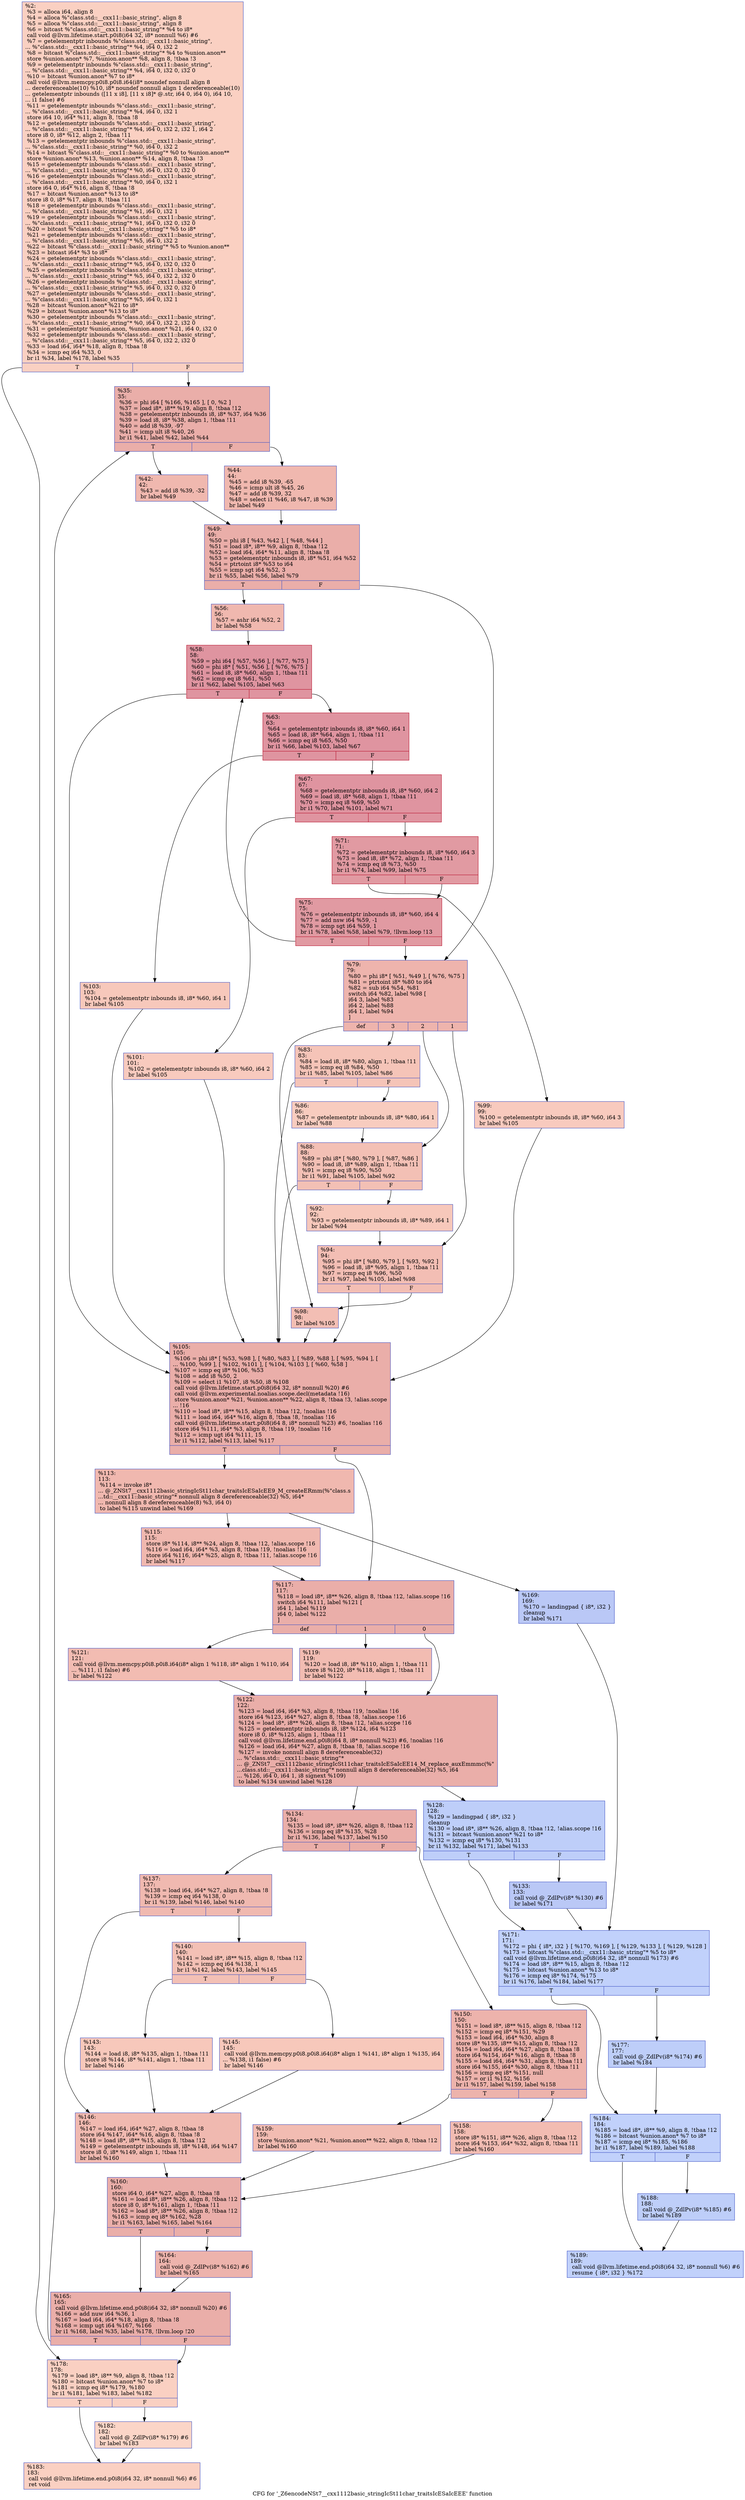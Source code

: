 digraph "CFG for '_Z6encodeNSt7__cxx1112basic_stringIcSt11char_traitsIcESaIcEEE' function" {
	label="CFG for '_Z6encodeNSt7__cxx1112basic_stringIcSt11char_traitsIcESaIcEEE' function";

	Node0x561cb5617740 [shape=record,color="#3d50c3ff", style=filled, fillcolor="#f3947570",label="{%2:\l  %3 = alloca i64, align 8\l  %4 = alloca %\"class.std::__cxx11::basic_string\", align 8\l  %5 = alloca %\"class.std::__cxx11::basic_string\", align 8\l  %6 = bitcast %\"class.std::__cxx11::basic_string\"* %4 to i8*\l  call void @llvm.lifetime.start.p0i8(i64 32, i8* nonnull %6) #6\l  %7 = getelementptr inbounds %\"class.std::__cxx11::basic_string\",\l... %\"class.std::__cxx11::basic_string\"* %4, i64 0, i32 2\l  %8 = bitcast %\"class.std::__cxx11::basic_string\"* %4 to %union.anon**\l  store %union.anon* %7, %union.anon** %8, align 8, !tbaa !3\l  %9 = getelementptr inbounds %\"class.std::__cxx11::basic_string\",\l... %\"class.std::__cxx11::basic_string\"* %4, i64 0, i32 0, i32 0\l  %10 = bitcast %union.anon* %7 to i8*\l  call void @llvm.memcpy.p0i8.p0i8.i64(i8* noundef nonnull align 8\l... dereferenceable(10) %10, i8* noundef nonnull align 1 dereferenceable(10)\l... getelementptr inbounds ([11 x i8], [11 x i8]* @.str, i64 0, i64 0), i64 10,\l... i1 false) #6\l  %11 = getelementptr inbounds %\"class.std::__cxx11::basic_string\",\l... %\"class.std::__cxx11::basic_string\"* %4, i64 0, i32 1\l  store i64 10, i64* %11, align 8, !tbaa !8\l  %12 = getelementptr inbounds %\"class.std::__cxx11::basic_string\",\l... %\"class.std::__cxx11::basic_string\"* %4, i64 0, i32 2, i32 1, i64 2\l  store i8 0, i8* %12, align 2, !tbaa !11\l  %13 = getelementptr inbounds %\"class.std::__cxx11::basic_string\",\l... %\"class.std::__cxx11::basic_string\"* %0, i64 0, i32 2\l  %14 = bitcast %\"class.std::__cxx11::basic_string\"* %0 to %union.anon**\l  store %union.anon* %13, %union.anon** %14, align 8, !tbaa !3\l  %15 = getelementptr inbounds %\"class.std::__cxx11::basic_string\",\l... %\"class.std::__cxx11::basic_string\"* %0, i64 0, i32 0, i32 0\l  %16 = getelementptr inbounds %\"class.std::__cxx11::basic_string\",\l... %\"class.std::__cxx11::basic_string\"* %0, i64 0, i32 1\l  store i64 0, i64* %16, align 8, !tbaa !8\l  %17 = bitcast %union.anon* %13 to i8*\l  store i8 0, i8* %17, align 8, !tbaa !11\l  %18 = getelementptr inbounds %\"class.std::__cxx11::basic_string\",\l... %\"class.std::__cxx11::basic_string\"* %1, i64 0, i32 1\l  %19 = getelementptr inbounds %\"class.std::__cxx11::basic_string\",\l... %\"class.std::__cxx11::basic_string\"* %1, i64 0, i32 0, i32 0\l  %20 = bitcast %\"class.std::__cxx11::basic_string\"* %5 to i8*\l  %21 = getelementptr inbounds %\"class.std::__cxx11::basic_string\",\l... %\"class.std::__cxx11::basic_string\"* %5, i64 0, i32 2\l  %22 = bitcast %\"class.std::__cxx11::basic_string\"* %5 to %union.anon**\l  %23 = bitcast i64* %3 to i8*\l  %24 = getelementptr inbounds %\"class.std::__cxx11::basic_string\",\l... %\"class.std::__cxx11::basic_string\"* %5, i64 0, i32 0, i32 0\l  %25 = getelementptr inbounds %\"class.std::__cxx11::basic_string\",\l... %\"class.std::__cxx11::basic_string\"* %5, i64 0, i32 2, i32 0\l  %26 = getelementptr inbounds %\"class.std::__cxx11::basic_string\",\l... %\"class.std::__cxx11::basic_string\"* %5, i64 0, i32 0, i32 0\l  %27 = getelementptr inbounds %\"class.std::__cxx11::basic_string\",\l... %\"class.std::__cxx11::basic_string\"* %5, i64 0, i32 1\l  %28 = bitcast %union.anon* %21 to i8*\l  %29 = bitcast %union.anon* %13 to i8*\l  %30 = getelementptr inbounds %\"class.std::__cxx11::basic_string\",\l... %\"class.std::__cxx11::basic_string\"* %0, i64 0, i32 2, i32 0\l  %31 = getelementptr %union.anon, %union.anon* %21, i64 0, i32 0\l  %32 = getelementptr inbounds %\"class.std::__cxx11::basic_string\",\l... %\"class.std::__cxx11::basic_string\"* %5, i64 0, i32 2, i32 0\l  %33 = load i64, i64* %18, align 8, !tbaa !8\l  %34 = icmp eq i64 %33, 0\l  br i1 %34, label %178, label %35\l|{<s0>T|<s1>F}}"];
	Node0x561cb5617740:s0 -> Node0x561cb561c650;
	Node0x561cb5617740:s1 -> Node0x561cb561c6e0;
	Node0x561cb561c6e0 [shape=record,color="#3d50c3ff", style=filled, fillcolor="#d0473d70",label="{%35:\l35:                                               \l  %36 = phi i64 [ %166, %165 ], [ 0, %2 ]\l  %37 = load i8*, i8** %19, align 8, !tbaa !12\l  %38 = getelementptr inbounds i8, i8* %37, i64 %36\l  %39 = load i8, i8* %38, align 1, !tbaa !11\l  %40 = add i8 %39, -97\l  %41 = icmp ult i8 %40, 26\l  br i1 %41, label %42, label %44\l|{<s0>T|<s1>F}}"];
	Node0x561cb561c6e0:s0 -> Node0x561cb561cdb0;
	Node0x561cb561c6e0:s1 -> Node0x561cb561ce40;
	Node0x561cb561cdb0 [shape=record,color="#3d50c3ff", style=filled, fillcolor="#dc5d4a70",label="{%42:\l42:                                               \l  %43 = add i8 %39, -32\l  br label %49\l}"];
	Node0x561cb561cdb0 -> Node0x561cb561d040;
	Node0x561cb561ce40 [shape=record,color="#3d50c3ff", style=filled, fillcolor="#dc5d4a70",label="{%44:\l44:                                               \l  %45 = add i8 %39, -65\l  %46 = icmp ult i8 %45, 26\l  %47 = add i8 %39, 32\l  %48 = select i1 %46, i8 %47, i8 %39\l  br label %49\l}"];
	Node0x561cb561ce40 -> Node0x561cb561d040;
	Node0x561cb561d040 [shape=record,color="#3d50c3ff", style=filled, fillcolor="#d0473d70",label="{%49:\l49:                                               \l  %50 = phi i8 [ %43, %42 ], [ %48, %44 ]\l  %51 = load i8*, i8** %9, align 8, !tbaa !12\l  %52 = load i64, i64* %11, align 8, !tbaa !8\l  %53 = getelementptr inbounds i8, i8* %51, i64 %52\l  %54 = ptrtoint i8* %53 to i64\l  %55 = icmp sgt i64 %52, 3\l  br i1 %55, label %56, label %79\l|{<s0>T|<s1>F}}"];
	Node0x561cb561d040:s0 -> Node0x561cb561dda0;
	Node0x561cb561d040:s1 -> Node0x561cb561ddf0;
	Node0x561cb561dda0 [shape=record,color="#3d50c3ff", style=filled, fillcolor="#dc5d4a70",label="{%56:\l56:                                               \l  %57 = ashr i64 %52, 2\l  br label %58\l}"];
	Node0x561cb561dda0 -> Node0x561cb561df80;
	Node0x561cb561df80 [shape=record,color="#b70d28ff", style=filled, fillcolor="#b70d2870",label="{%58:\l58:                                               \l  %59 = phi i64 [ %57, %56 ], [ %77, %75 ]\l  %60 = phi i8* [ %51, %56 ], [ %76, %75 ]\l  %61 = load i8, i8* %60, align 1, !tbaa !11\l  %62 = icmp eq i8 %61, %50\l  br i1 %62, label %105, label %63\l|{<s0>T|<s1>F}}"];
	Node0x561cb561df80:s0 -> Node0x561cb561e3d0;
	Node0x561cb561df80:s1 -> Node0x561cb561e460;
	Node0x561cb561e460 [shape=record,color="#b70d28ff", style=filled, fillcolor="#b70d2870",label="{%63:\l63:                                               \l  %64 = getelementptr inbounds i8, i8* %60, i64 1\l  %65 = load i8, i8* %64, align 1, !tbaa !11\l  %66 = icmp eq i8 %65, %50\l  br i1 %66, label %103, label %67\l|{<s0>T|<s1>F}}"];
	Node0x561cb561e460:s0 -> Node0x561cb561eb80;
	Node0x561cb561e460:s1 -> Node0x561cb561ebd0;
	Node0x561cb561ebd0 [shape=record,color="#b70d28ff", style=filled, fillcolor="#b70d2870",label="{%67:\l67:                                               \l  %68 = getelementptr inbounds i8, i8* %60, i64 2\l  %69 = load i8, i8* %68, align 1, !tbaa !11\l  %70 = icmp eq i8 %69, %50\l  br i1 %70, label %101, label %71\l|{<s0>T|<s1>F}}"];
	Node0x561cb561ebd0:s0 -> Node0x561cb561eeb0;
	Node0x561cb561ebd0:s1 -> Node0x561cb561ef00;
	Node0x561cb561ef00 [shape=record,color="#b70d28ff", style=filled, fillcolor="#bb1b2c70",label="{%71:\l71:                                               \l  %72 = getelementptr inbounds i8, i8* %60, i64 3\l  %73 = load i8, i8* %72, align 1, !tbaa !11\l  %74 = icmp eq i8 %73, %50\l  br i1 %74, label %99, label %75\l|{<s0>T|<s1>F}}"];
	Node0x561cb561ef00:s0 -> Node0x561cb561f1e0;
	Node0x561cb561ef00:s1 -> Node0x561cb561e070;
	Node0x561cb561e070 [shape=record,color="#b70d28ff", style=filled, fillcolor="#bb1b2c70",label="{%75:\l75:                                               \l  %76 = getelementptr inbounds i8, i8* %60, i64 4\l  %77 = add nsw i64 %59, -1\l  %78 = icmp sgt i64 %59, 1\l  br i1 %78, label %58, label %79, !llvm.loop !13\l|{<s0>T|<s1>F}}"];
	Node0x561cb561e070:s0 -> Node0x561cb561df80;
	Node0x561cb561e070:s1 -> Node0x561cb561ddf0;
	Node0x561cb561ddf0 [shape=record,color="#3d50c3ff", style=filled, fillcolor="#d8564670",label="{%79:\l79:                                               \l  %80 = phi i8* [ %51, %49 ], [ %76, %75 ]\l  %81 = ptrtoint i8* %80 to i64\l  %82 = sub i64 %54, %81\l  switch i64 %82, label %98 [\l    i64 3, label %83\l    i64 2, label %88\l    i64 1, label %94\l  ]\l|{<s0>def|<s1>3|<s2>2|<s3>1}}"];
	Node0x561cb561ddf0:s0 -> Node0x561cb561f7d0;
	Node0x561cb561ddf0:s1 -> Node0x561cb561f820;
	Node0x561cb561ddf0:s2 -> Node0x561cb561f870;
	Node0x561cb561ddf0:s3 -> Node0x561cb561f900;
	Node0x561cb561f820 [shape=record,color="#3d50c3ff", style=filled, fillcolor="#e97a5f70",label="{%83:\l83:                                               \l  %84 = load i8, i8* %80, align 1, !tbaa !11\l  %85 = icmp eq i8 %84, %50\l  br i1 %85, label %105, label %86\l|{<s0>T|<s1>F}}"];
	Node0x561cb561f820:s0 -> Node0x561cb561e3d0;
	Node0x561cb561f820:s1 -> Node0x561cb561fae0;
	Node0x561cb561fae0 [shape=record,color="#3d50c3ff", style=filled, fillcolor="#f08b6e70",label="{%86:\l86:                                               \l  %87 = getelementptr inbounds i8, i8* %80, i64 1\l  br label %88\l}"];
	Node0x561cb561fae0 -> Node0x561cb561f870;
	Node0x561cb561f870 [shape=record,color="#3d50c3ff", style=filled, fillcolor="#e5705870",label="{%88:\l88:                                               \l  %89 = phi i8* [ %80, %79 ], [ %87, %86 ]\l  %90 = load i8, i8* %89, align 1, !tbaa !11\l  %91 = icmp eq i8 %90, %50\l  br i1 %91, label %105, label %92\l|{<s0>T|<s1>F}}"];
	Node0x561cb561f870:s0 -> Node0x561cb561e3d0;
	Node0x561cb561f870:s1 -> Node0x561cb561fea0;
	Node0x561cb561fea0 [shape=record,color="#3d50c3ff", style=filled, fillcolor="#ed836670",label="{%92:\l92:                                               \l  %93 = getelementptr inbounds i8, i8* %89, i64 1\l  br label %94\l}"];
	Node0x561cb561fea0 -> Node0x561cb561f900;
	Node0x561cb561f900 [shape=record,color="#3d50c3ff", style=filled, fillcolor="#e36c5570",label="{%94:\l94:                                               \l  %95 = phi i8* [ %80, %79 ], [ %93, %92 ]\l  %96 = load i8, i8* %95, align 1, !tbaa !11\l  %97 = icmp eq i8 %96, %50\l  br i1 %97, label %105, label %98\l|{<s0>T|<s1>F}}"];
	Node0x561cb561f900:s0 -> Node0x561cb561e3d0;
	Node0x561cb561f900:s1 -> Node0x561cb561f7d0;
	Node0x561cb561f7d0 [shape=record,color="#3d50c3ff", style=filled, fillcolor="#e36c5570",label="{%98:\l98:                                               \l  br label %105\l}"];
	Node0x561cb561f7d0 -> Node0x561cb561e3d0;
	Node0x561cb561f1e0 [shape=record,color="#3d50c3ff", style=filled, fillcolor="#ef886b70",label="{%99:\l99:                                               \l  %100 = getelementptr inbounds i8, i8* %60, i64 3\l  br label %105\l}"];
	Node0x561cb561f1e0 -> Node0x561cb561e3d0;
	Node0x561cb561eeb0 [shape=record,color="#3d50c3ff", style=filled, fillcolor="#ef886b70",label="{%101:\l101:                                              \l  %102 = getelementptr inbounds i8, i8* %60, i64 2\l  br label %105\l}"];
	Node0x561cb561eeb0 -> Node0x561cb561e3d0;
	Node0x561cb561eb80 [shape=record,color="#3d50c3ff", style=filled, fillcolor="#ed836670",label="{%103:\l103:                                              \l  %104 = getelementptr inbounds i8, i8* %60, i64 1\l  br label %105\l}"];
	Node0x561cb561eb80 -> Node0x561cb561e3d0;
	Node0x561cb561e3d0 [shape=record,color="#3d50c3ff", style=filled, fillcolor="#d0473d70",label="{%105:\l105:                                              \l  %106 = phi i8* [ %53, %98 ], [ %80, %83 ], [ %89, %88 ], [ %95, %94 ], [\l... %100, %99 ], [ %102, %101 ], [ %104, %103 ], [ %60, %58 ]\l  %107 = icmp eq i8* %106, %53\l  %108 = add i8 %50, 2\l  %109 = select i1 %107, i8 %50, i8 %108\l  call void @llvm.lifetime.start.p0i8(i64 32, i8* nonnull %20) #6\l  call void @llvm.experimental.noalias.scope.decl(metadata !16)\l  store %union.anon* %21, %union.anon** %22, align 8, !tbaa !3, !alias.scope\l... !16\l  %110 = load i8*, i8** %15, align 8, !tbaa !12, !noalias !16\l  %111 = load i64, i64* %16, align 8, !tbaa !8, !noalias !16\l  call void @llvm.lifetime.start.p0i8(i64 8, i8* nonnull %23) #6, !noalias !16\l  store i64 %111, i64* %3, align 8, !tbaa !19, !noalias !16\l  %112 = icmp ugt i64 %111, 15\l  br i1 %112, label %113, label %117\l|{<s0>T|<s1>F}}"];
	Node0x561cb561e3d0:s0 -> Node0x561cb5621da0;
	Node0x561cb561e3d0:s1 -> Node0x561cb5621e30;
	Node0x561cb5621da0 [shape=record,color="#3d50c3ff", style=filled, fillcolor="#dc5d4a70",label="{%113:\l113:                                              \l  %114 = invoke i8*\l... @_ZNSt7__cxx1112basic_stringIcSt11char_traitsIcESaIcEE9_M_createERmm(%\"class.s\l...td::__cxx11::basic_string\"* nonnull align 8 dereferenceable(32) %5, i64*\l... nonnull align 8 dereferenceable(8) %3, i64 0)\l          to label %115 unwind label %169\l}"];
	Node0x561cb5621da0 -> Node0x561cb5622060;
	Node0x561cb5621da0 -> Node0x561cb56220b0;
	Node0x561cb5622060 [shape=record,color="#3d50c3ff", style=filled, fillcolor="#dc5d4a70",label="{%115:\l115:                                              \l  store i8* %114, i8** %24, align 8, !tbaa !12, !alias.scope !16\l  %116 = load i64, i64* %3, align 8, !tbaa !19, !noalias !16\l  store i64 %116, i64* %25, align 8, !tbaa !11, !alias.scope !16\l  br label %117\l}"];
	Node0x561cb5622060 -> Node0x561cb5621e30;
	Node0x561cb5621e30 [shape=record,color="#3d50c3ff", style=filled, fillcolor="#d0473d70",label="{%117:\l117:                                              \l  %118 = load i8*, i8** %26, align 8, !tbaa !12, !alias.scope !16\l  switch i64 %111, label %121 [\l    i64 1, label %119\l    i64 0, label %122\l  ]\l|{<s0>def|<s1>1|<s2>0}}"];
	Node0x561cb5621e30:s0 -> Node0x561cb5621f70;
	Node0x561cb5621e30:s1 -> Node0x561cb5622d50;
	Node0x561cb5621e30:s2 -> Node0x561cb5622de0;
	Node0x561cb5622d50 [shape=record,color="#3d50c3ff", style=filled, fillcolor="#e1675170",label="{%119:\l119:                                              \l  %120 = load i8, i8* %110, align 1, !tbaa !11\l  store i8 %120, i8* %118, align 1, !tbaa !11\l  br label %122\l}"];
	Node0x561cb5622d50 -> Node0x561cb5622de0;
	Node0x561cb5621f70 [shape=record,color="#3d50c3ff", style=filled, fillcolor="#e1675170",label="{%121:\l121:                                              \l  call void @llvm.memcpy.p0i8.p0i8.i64(i8* align 1 %118, i8* align 1 %110, i64\l... %111, i1 false) #6\l  br label %122\l}"];
	Node0x561cb5621f70 -> Node0x561cb5622de0;
	Node0x561cb5622de0 [shape=record,color="#3d50c3ff", style=filled, fillcolor="#d0473d70",label="{%122:\l122:                                              \l  %123 = load i64, i64* %3, align 8, !tbaa !19, !noalias !16\l  store i64 %123, i64* %27, align 8, !tbaa !8, !alias.scope !16\l  %124 = load i8*, i8** %26, align 8, !tbaa !12, !alias.scope !16\l  %125 = getelementptr inbounds i8, i8* %124, i64 %123\l  store i8 0, i8* %125, align 1, !tbaa !11\l  call void @llvm.lifetime.end.p0i8(i64 8, i8* nonnull %23) #6, !noalias !16\l  %126 = load i64, i64* %27, align 8, !tbaa !8, !alias.scope !16\l  %127 = invoke nonnull align 8 dereferenceable(32)\l... %\"class.std::__cxx11::basic_string\"*\l... @_ZNSt7__cxx1112basic_stringIcSt11char_traitsIcESaIcEE14_M_replace_auxEmmmc(%\"\l...class.std::__cxx11::basic_string\"* nonnull align 8 dereferenceable(32) %5, i64\l... %126, i64 0, i64 1, i8 signext %109)\l          to label %134 unwind label %128\l}"];
	Node0x561cb5622de0 -> Node0x561cb5623990;
	Node0x561cb5622de0 -> Node0x561cb5623a20;
	Node0x561cb5623a20 [shape=record,color="#3d50c3ff", style=filled, fillcolor="#6c8ff170",label="{%128:\l128:                                              \l  %129 = landingpad \{ i8*, i32 \}\l          cleanup\l  %130 = load i8*, i8** %26, align 8, !tbaa !12, !alias.scope !16\l  %131 = bitcast %union.anon* %21 to i8*\l  %132 = icmp eq i8* %130, %131\l  br i1 %132, label %171, label %133\l|{<s0>T|<s1>F}}"];
	Node0x561cb5623a20:s0 -> Node0x561cb56247a0;
	Node0x561cb5623a20:s1 -> Node0x561cb5624830;
	Node0x561cb5624830 [shape=record,color="#3d50c3ff", style=filled, fillcolor="#6282ea70",label="{%133:\l133:                                              \l  call void @_ZdlPv(i8* %130) #6\l  br label %171\l}"];
	Node0x561cb5624830 -> Node0x561cb56247a0;
	Node0x561cb5623990 [shape=record,color="#3d50c3ff", style=filled, fillcolor="#d0473d70",label="{%134:\l134:                                              \l  %135 = load i8*, i8** %26, align 8, !tbaa !12\l  %136 = icmp eq i8* %135, %28\l  br i1 %136, label %137, label %150\l|{<s0>T|<s1>F}}"];
	Node0x561cb5623990:s0 -> Node0x561cb5624cb0;
	Node0x561cb5623990:s1 -> Node0x561cb5624d00;
	Node0x561cb5624cb0 [shape=record,color="#3d50c3ff", style=filled, fillcolor="#de614d70",label="{%137:\l137:                                              \l  %138 = load i64, i64* %27, align 8, !tbaa !8\l  %139 = icmp eq i64 %138, 0\l  br i1 %139, label %146, label %140\l|{<s0>T|<s1>F}}"];
	Node0x561cb5624cb0:s0 -> Node0x561cb5624f00;
	Node0x561cb5624cb0:s1 -> Node0x561cb5624f50;
	Node0x561cb5624f50 [shape=record,color="#3d50c3ff", style=filled, fillcolor="#e5705870",label="{%140:\l140:                                              \l  %141 = load i8*, i8** %15, align 8, !tbaa !12\l  %142 = icmp eq i64 %138, 1\l  br i1 %142, label %143, label %145\l|{<s0>T|<s1>F}}"];
	Node0x561cb5624f50:s0 -> Node0x561cb5625190;
	Node0x561cb5624f50:s1 -> Node0x561cb56251e0;
	Node0x561cb5625190 [shape=record,color="#3d50c3ff", style=filled, fillcolor="#ed836670",label="{%143:\l143:                                              \l  %144 = load i8, i8* %135, align 1, !tbaa !11\l  store i8 %144, i8* %141, align 1, !tbaa !11\l  br label %146\l}"];
	Node0x561cb5625190 -> Node0x561cb5624f00;
	Node0x561cb56251e0 [shape=record,color="#3d50c3ff", style=filled, fillcolor="#ed836670",label="{%145:\l145:                                              \l  call void @llvm.memcpy.p0i8.p0i8.i64(i8* align 1 %141, i8* align 1 %135, i64\l... %138, i1 false) #6\l  br label %146\l}"];
	Node0x561cb56251e0 -> Node0x561cb5624f00;
	Node0x561cb5624f00 [shape=record,color="#3d50c3ff", style=filled, fillcolor="#de614d70",label="{%146:\l146:                                              \l  %147 = load i64, i64* %27, align 8, !tbaa !8\l  store i64 %147, i64* %16, align 8, !tbaa !8\l  %148 = load i8*, i8** %15, align 8, !tbaa !12\l  %149 = getelementptr inbounds i8, i8* %148, i64 %147\l  store i8 0, i8* %149, align 1, !tbaa !11\l  br label %160\l}"];
	Node0x561cb5624f00 -> Node0x561cb5625990;
	Node0x561cb5624d00 [shape=record,color="#3d50c3ff", style=filled, fillcolor="#d6524470",label="{%150:\l150:                                              \l  %151 = load i8*, i8** %15, align 8, !tbaa !12\l  %152 = icmp eq i8* %151, %29\l  %153 = load i64, i64* %30, align 8\l  store i8* %135, i8** %15, align 8, !tbaa !12\l  %154 = load i64, i64* %27, align 8, !tbaa !8\l  store i64 %154, i64* %16, align 8, !tbaa !8\l  %155 = load i64, i64* %31, align 8, !tbaa !11\l  store i64 %155, i64* %30, align 8, !tbaa !11\l  %156 = icmp eq i8* %151, null\l  %157 = or i1 %152, %156\l  br i1 %157, label %159, label %158\l|{<s0>T|<s1>F}}"];
	Node0x561cb5624d00:s0 -> Node0x561cb56193d0;
	Node0x561cb5624d00:s1 -> Node0x561cb5619420;
	Node0x561cb5619420 [shape=record,color="#3d50c3ff", style=filled, fillcolor="#e1675170",label="{%158:\l158:                                              \l  store i8* %151, i8** %26, align 8, !tbaa !12\l  store i64 %153, i64* %32, align 8, !tbaa !11\l  br label %160\l}"];
	Node0x561cb5619420 -> Node0x561cb5625990;
	Node0x561cb56193d0 [shape=record,color="#3d50c3ff", style=filled, fillcolor="#e1675170",label="{%159:\l159:                                              \l  store %union.anon* %21, %union.anon** %22, align 8, !tbaa !12\l  br label %160\l}"];
	Node0x561cb56193d0 -> Node0x561cb5625990;
	Node0x561cb5625990 [shape=record,color="#3d50c3ff", style=filled, fillcolor="#d0473d70",label="{%160:\l160:                                              \l  store i64 0, i64* %27, align 8, !tbaa !8\l  %161 = load i8*, i8** %26, align 8, !tbaa !12\l  store i8 0, i8* %161, align 1, !tbaa !11\l  %162 = load i8*, i8** %26, align 8, !tbaa !12\l  %163 = icmp eq i8* %162, %28\l  br i1 %163, label %165, label %164\l|{<s0>T|<s1>F}}"];
	Node0x561cb5625990:s0 -> Node0x561cb561c850;
	Node0x561cb5625990:s1 -> Node0x561cb5619a40;
	Node0x561cb5619a40 [shape=record,color="#3d50c3ff", style=filled, fillcolor="#d6524470",label="{%164:\l164:                                              \l  call void @_ZdlPv(i8* %162) #6\l  br label %165\l}"];
	Node0x561cb5619a40 -> Node0x561cb561c850;
	Node0x561cb561c850 [shape=record,color="#3d50c3ff", style=filled, fillcolor="#d0473d70",label="{%165:\l165:                                              \l  call void @llvm.lifetime.end.p0i8(i64 32, i8* nonnull %20) #6\l  %166 = add nuw i64 %36, 1\l  %167 = load i64, i64* %18, align 8, !tbaa !8\l  %168 = icmp ugt i64 %167, %166\l  br i1 %168, label %35, label %178, !llvm.loop !20\l|{<s0>T|<s1>F}}"];
	Node0x561cb561c850:s0 -> Node0x561cb561c6e0;
	Node0x561cb561c850:s1 -> Node0x561cb561c650;
	Node0x561cb56220b0 [shape=record,color="#3d50c3ff", style=filled, fillcolor="#6282ea70",label="{%169:\l169:                                              \l  %170 = landingpad \{ i8*, i32 \}\l          cleanup\l  br label %171\l}"];
	Node0x561cb56220b0 -> Node0x561cb56247a0;
	Node0x561cb56247a0 [shape=record,color="#3d50c3ff", style=filled, fillcolor="#7396f570",label="{%171:\l171:                                              \l  %172 = phi \{ i8*, i32 \} [ %170, %169 ], [ %129, %133 ], [ %129, %128 ]\l  %173 = bitcast %\"class.std::__cxx11::basic_string\"* %5 to i8*\l  call void @llvm.lifetime.end.p0i8(i64 32, i8* nonnull %173) #6\l  %174 = load i8*, i8** %15, align 8, !tbaa !12\l  %175 = bitcast %union.anon* %13 to i8*\l  %176 = icmp eq i8* %174, %175\l  br i1 %176, label %184, label %177\l|{<s0>T|<s1>F}}"];
	Node0x561cb56247a0:s0 -> Node0x561cb5627b80;
	Node0x561cb56247a0:s1 -> Node0x561cb5627bd0;
	Node0x561cb5627bd0 [shape=record,color="#3d50c3ff", style=filled, fillcolor="#6c8ff170",label="{%177:\l177:                                              \l  call void @_ZdlPv(i8* %174) #6\l  br label %184\l}"];
	Node0x561cb5627bd0 -> Node0x561cb5627b80;
	Node0x561cb561c650 [shape=record,color="#3d50c3ff", style=filled, fillcolor="#f3947570",label="{%178:\l178:                                              \l  %179 = load i8*, i8** %9, align 8, !tbaa !12\l  %180 = bitcast %union.anon* %7 to i8*\l  %181 = icmp eq i8* %179, %180\l  br i1 %181, label %183, label %182\l|{<s0>T|<s1>F}}"];
	Node0x561cb561c650:s0 -> Node0x561cb5627fa0;
	Node0x561cb561c650:s1 -> Node0x561cb5627ff0;
	Node0x561cb5627ff0 [shape=record,color="#3d50c3ff", style=filled, fillcolor="#f5a08170",label="{%182:\l182:                                              \l  call void @_ZdlPv(i8* %179) #6\l  br label %183\l}"];
	Node0x561cb5627ff0 -> Node0x561cb5627fa0;
	Node0x561cb5627fa0 [shape=record,color="#3d50c3ff", style=filled, fillcolor="#f3947570",label="{%183:\l183:                                              \l  call void @llvm.lifetime.end.p0i8(i64 32, i8* nonnull %6) #6\l  ret void\l}"];
	Node0x561cb5627b80 [shape=record,color="#3d50c3ff", style=filled, fillcolor="#7396f570",label="{%184:\l184:                                              \l  %185 = load i8*, i8** %9, align 8, !tbaa !12\l  %186 = bitcast %union.anon* %7 to i8*\l  %187 = icmp eq i8* %185, %186\l  br i1 %187, label %189, label %188\l|{<s0>T|<s1>F}}"];
	Node0x561cb5627b80:s0 -> Node0x561cb5628580;
	Node0x561cb5627b80:s1 -> Node0x561cb56285d0;
	Node0x561cb56285d0 [shape=record,color="#3d50c3ff", style=filled, fillcolor="#6c8ff170",label="{%188:\l188:                                              \l  call void @_ZdlPv(i8* %185) #6\l  br label %189\l}"];
	Node0x561cb56285d0 -> Node0x561cb5628580;
	Node0x561cb5628580 [shape=record,color="#3d50c3ff", style=filled, fillcolor="#7396f570",label="{%189:\l189:                                              \l  call void @llvm.lifetime.end.p0i8(i64 32, i8* nonnull %6) #6\l  resume \{ i8*, i32 \} %172\l}"];
}
